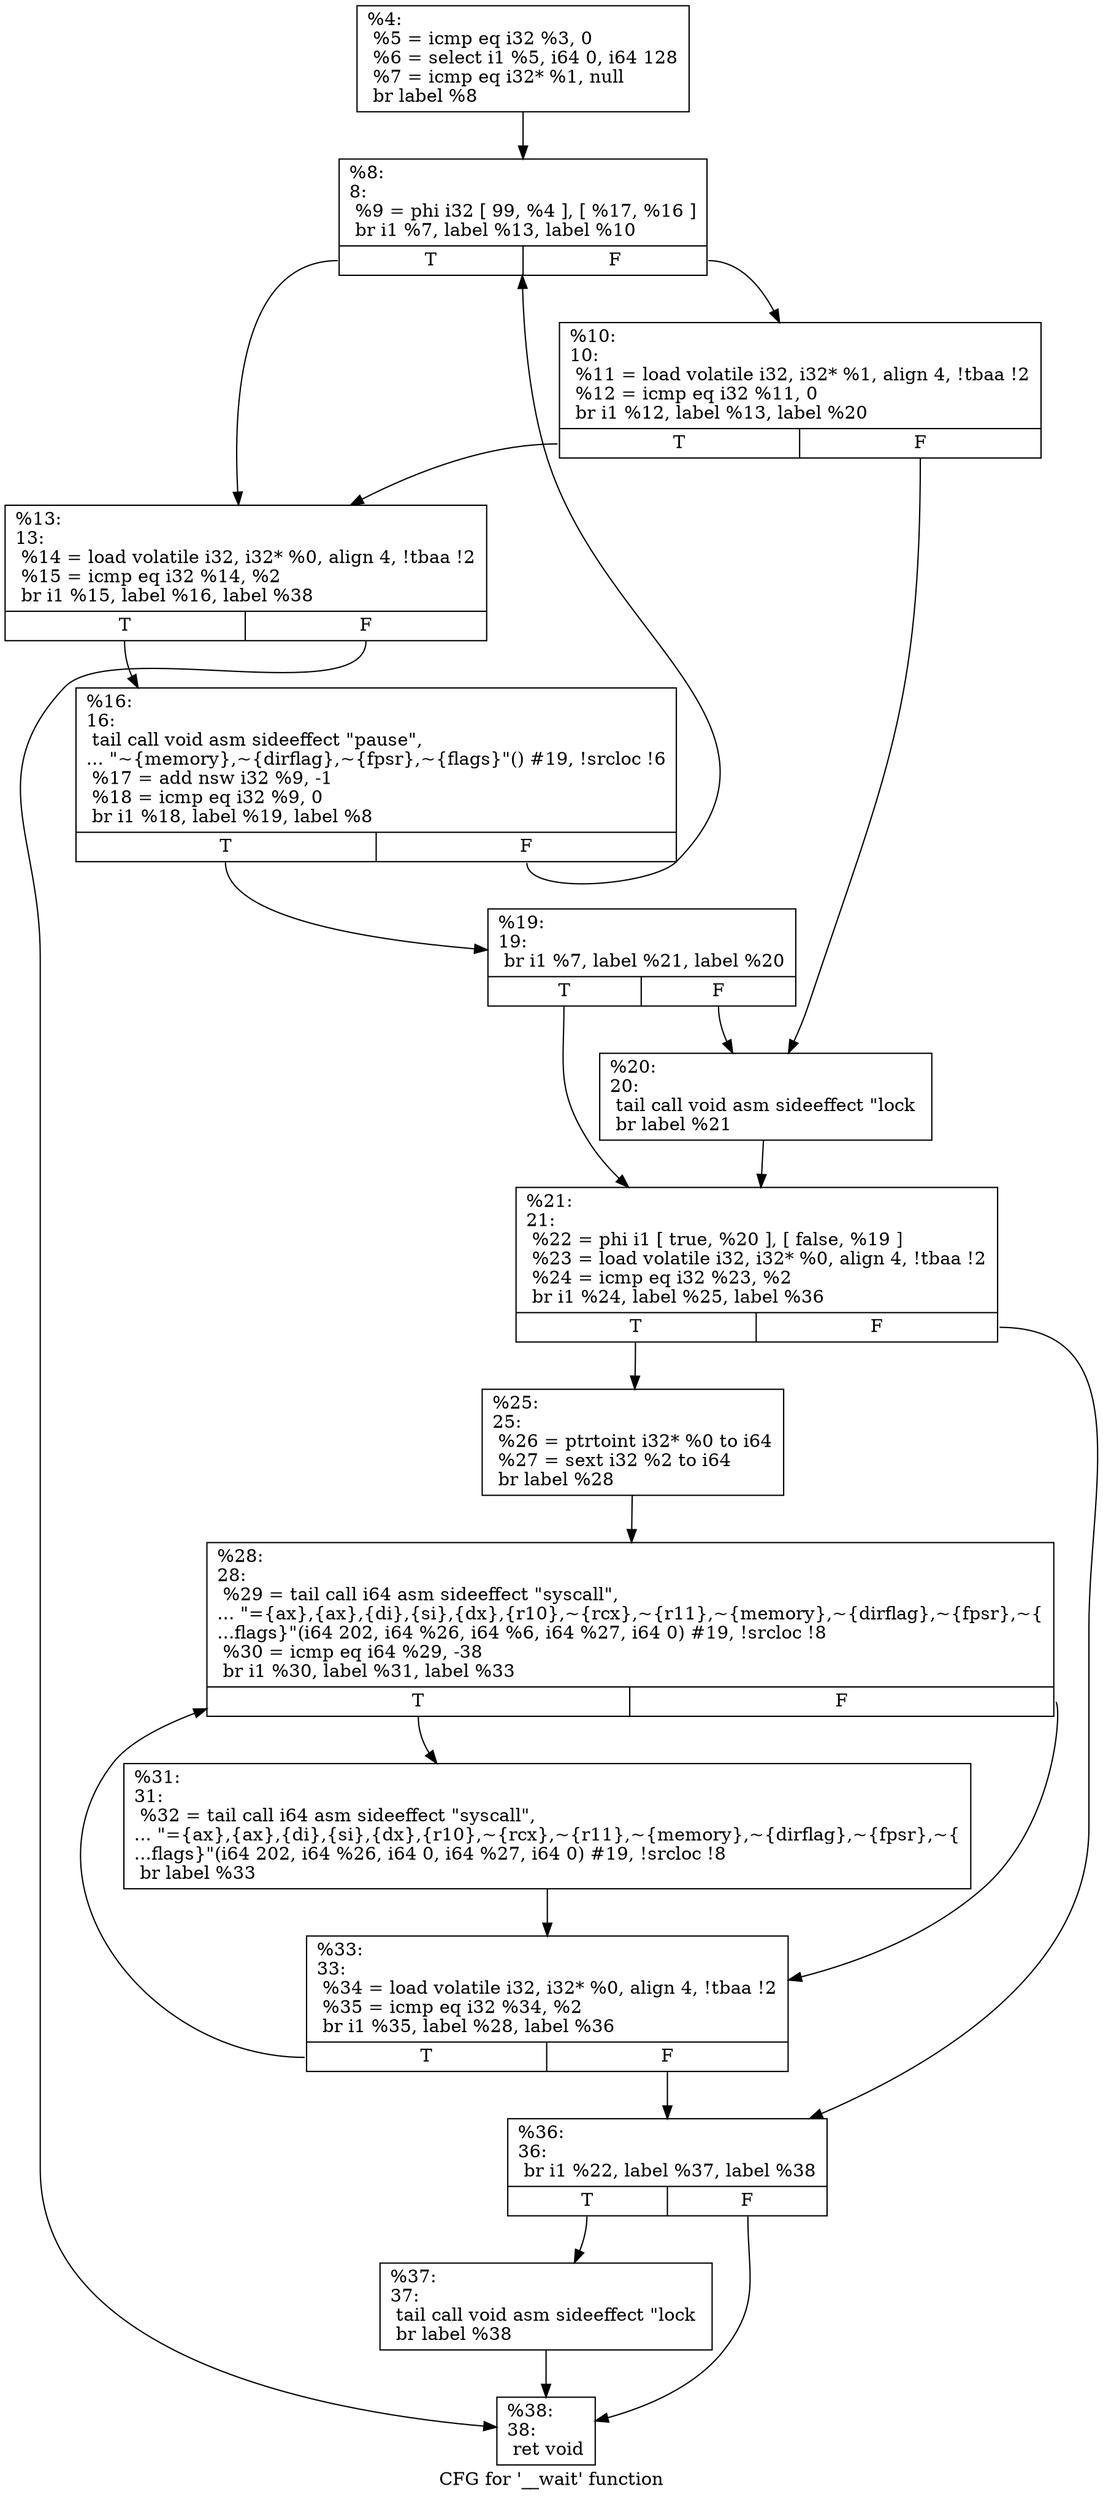 digraph "CFG for '__wait' function" {
	label="CFG for '__wait' function";

	Node0x1f2e210 [shape=record,label="{%4:\l  %5 = icmp eq i32 %3, 0\l  %6 = select i1 %5, i64 0, i64 128\l  %7 = icmp eq i32* %1, null\l  br label %8\l}"];
	Node0x1f2e210 -> Node0x1f2e260;
	Node0x1f2e260 [shape=record,label="{%8:\l8:                                                \l  %9 = phi i32 [ 99, %4 ], [ %17, %16 ]\l  br i1 %7, label %13, label %10\l|{<s0>T|<s1>F}}"];
	Node0x1f2e260:s0 -> Node0x1f2e630;
	Node0x1f2e260:s1 -> Node0x1f2e5e0;
	Node0x1f2e5e0 [shape=record,label="{%10:\l10:                                               \l  %11 = load volatile i32, i32* %1, align 4, !tbaa !2\l  %12 = icmp eq i32 %11, 0\l  br i1 %12, label %13, label %20\l|{<s0>T|<s1>F}}"];
	Node0x1f2e5e0:s0 -> Node0x1f2e630;
	Node0x1f2e5e0:s1 -> Node0x1f2e720;
	Node0x1f2e630 [shape=record,label="{%13:\l13:                                               \l  %14 = load volatile i32, i32* %0, align 4, !tbaa !2\l  %15 = icmp eq i32 %14, %2\l  br i1 %15, label %16, label %38\l|{<s0>T|<s1>F}}"];
	Node0x1f2e630:s0 -> Node0x1f2e680;
	Node0x1f2e630:s1 -> Node0x1f2e9a0;
	Node0x1f2e680 [shape=record,label="{%16:\l16:                                               \l  tail call void asm sideeffect \"pause\",\l... \"~\{memory\},~\{dirflag\},~\{fpsr\},~\{flags\}\"() #19, !srcloc !6\l  %17 = add nsw i32 %9, -1\l  %18 = icmp eq i32 %9, 0\l  br i1 %18, label %19, label %8\l|{<s0>T|<s1>F}}"];
	Node0x1f2e680:s0 -> Node0x1f2e6d0;
	Node0x1f2e680:s1 -> Node0x1f2e260;
	Node0x1f2e6d0 [shape=record,label="{%19:\l19:                                               \l  br i1 %7, label %21, label %20\l|{<s0>T|<s1>F}}"];
	Node0x1f2e6d0:s0 -> Node0x1f2e770;
	Node0x1f2e6d0:s1 -> Node0x1f2e720;
	Node0x1f2e720 [shape=record,label="{%20:\l20:                                               \l  tail call void asm sideeffect \"lock \l  br label %21\l}"];
	Node0x1f2e720 -> Node0x1f2e770;
	Node0x1f2e770 [shape=record,label="{%21:\l21:                                               \l  %22 = phi i1 [ true, %20 ], [ false, %19 ]\l  %23 = load volatile i32, i32* %0, align 4, !tbaa !2\l  %24 = icmp eq i32 %23, %2\l  br i1 %24, label %25, label %36\l|{<s0>T|<s1>F}}"];
	Node0x1f2e770:s0 -> Node0x1f2e7c0;
	Node0x1f2e770:s1 -> Node0x1f2e900;
	Node0x1f2e7c0 [shape=record,label="{%25:\l25:                                               \l  %26 = ptrtoint i32* %0 to i64\l  %27 = sext i32 %2 to i64\l  br label %28\l}"];
	Node0x1f2e7c0 -> Node0x1f2e810;
	Node0x1f2e810 [shape=record,label="{%28:\l28:                                               \l  %29 = tail call i64 asm sideeffect \"syscall\",\l... \"=\{ax\},\{ax\},\{di\},\{si\},\{dx\},\{r10\},~\{rcx\},~\{r11\},~\{memory\},~\{dirflag\},~\{fpsr\},~\{\l...flags\}\"(i64 202, i64 %26, i64 %6, i64 %27, i64 0) #19, !srcloc !8\l  %30 = icmp eq i64 %29, -38\l  br i1 %30, label %31, label %33\l|{<s0>T|<s1>F}}"];
	Node0x1f2e810:s0 -> Node0x1f2e860;
	Node0x1f2e810:s1 -> Node0x1f2e8b0;
	Node0x1f2e860 [shape=record,label="{%31:\l31:                                               \l  %32 = tail call i64 asm sideeffect \"syscall\",\l... \"=\{ax\},\{ax\},\{di\},\{si\},\{dx\},\{r10\},~\{rcx\},~\{r11\},~\{memory\},~\{dirflag\},~\{fpsr\},~\{\l...flags\}\"(i64 202, i64 %26, i64 0, i64 %27, i64 0) #19, !srcloc !8\l  br label %33\l}"];
	Node0x1f2e860 -> Node0x1f2e8b0;
	Node0x1f2e8b0 [shape=record,label="{%33:\l33:                                               \l  %34 = load volatile i32, i32* %0, align 4, !tbaa !2\l  %35 = icmp eq i32 %34, %2\l  br i1 %35, label %28, label %36\l|{<s0>T|<s1>F}}"];
	Node0x1f2e8b0:s0 -> Node0x1f2e810;
	Node0x1f2e8b0:s1 -> Node0x1f2e900;
	Node0x1f2e900 [shape=record,label="{%36:\l36:                                               \l  br i1 %22, label %37, label %38\l|{<s0>T|<s1>F}}"];
	Node0x1f2e900:s0 -> Node0x1f2e950;
	Node0x1f2e900:s1 -> Node0x1f2e9a0;
	Node0x1f2e950 [shape=record,label="{%37:\l37:                                               \l  tail call void asm sideeffect \"lock \l  br label %38\l}"];
	Node0x1f2e950 -> Node0x1f2e9a0;
	Node0x1f2e9a0 [shape=record,label="{%38:\l38:                                               \l  ret void\l}"];
}
